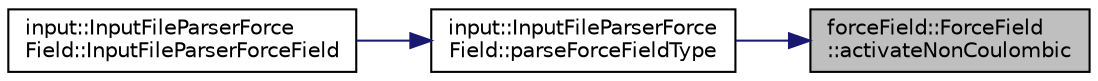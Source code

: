digraph "forceField::ForceField::activateNonCoulombic"
{
 // LATEX_PDF_SIZE
  edge [fontname="Helvetica",fontsize="10",labelfontname="Helvetica",labelfontsize="10"];
  node [fontname="Helvetica",fontsize="10",shape=record];
  rankdir="RL";
  Node1 [label="forceField::ForceField\l::activateNonCoulombic",height=0.2,width=0.4,color="black", fillcolor="grey75", style="filled", fontcolor="black",tooltip=" "];
  Node1 -> Node2 [dir="back",color="midnightblue",fontsize="10",style="solid",fontname="Helvetica"];
  Node2 [label="input::InputFileParserForce\lField::parseForceFieldType",height=0.2,width=0.4,color="black", fillcolor="white", style="filled",URL="$classinput_1_1InputFileParserForceField.html#aaecac01f098852f9c262307a88103fd5",tooltip="Parse the integrator used in the simulation."];
  Node2 -> Node3 [dir="back",color="midnightblue",fontsize="10",style="solid",fontname="Helvetica"];
  Node3 [label="input::InputFileParserForce\lField::InputFileParserForceField",height=0.2,width=0.4,color="black", fillcolor="white", style="filled",URL="$classinput_1_1InputFileParserForceField.html#a5feee09b5ab70dfc1ab7d0842a2b9106",tooltip="Construct a new Input File Parser Force Field:: Input File Parser Force Field object."];
}
